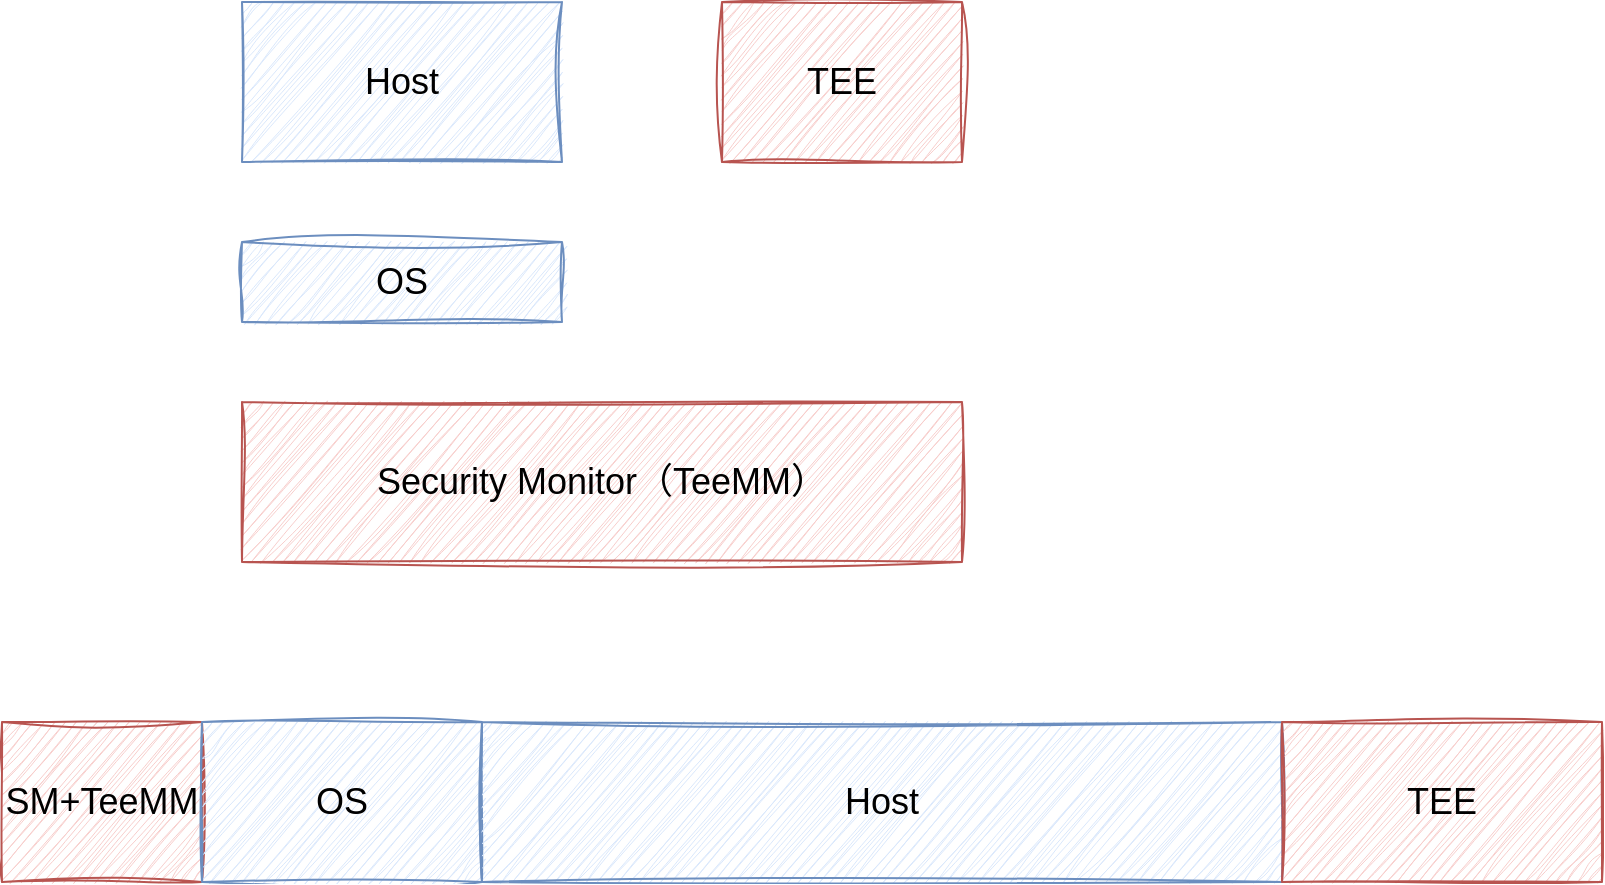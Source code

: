 <mxfile version="22.1.7" type="github">
  <diagram name="第 1 页" id="-8YBCV_SC0wENq2bXPpb">
    <mxGraphModel dx="744" dy="1101" grid="1" gridSize="10" guides="1" tooltips="1" connect="1" arrows="1" fold="1" page="1" pageScale="1" pageWidth="827" pageHeight="1169" math="0" shadow="0">
      <root>
        <mxCell id="0" />
        <mxCell id="1" parent="0" />
        <mxCell id="kdM77jN5lU5lNKhL9FUl-1" value="&lt;font style=&quot;font-size: 18px;&quot;&gt;Host&lt;/font&gt;" style="rounded=0;whiteSpace=wrap;html=1;sketch=1;curveFitting=1;jiggle=2;fillColor=#dae8fc;strokeColor=#6c8ebf;" vertex="1" parent="1">
          <mxGeometry x="120" y="320" width="160" height="80" as="geometry" />
        </mxCell>
        <mxCell id="kdM77jN5lU5lNKhL9FUl-2" value="&lt;font style=&quot;font-size: 18px;&quot;&gt;TEE&lt;/font&gt;" style="rounded=0;whiteSpace=wrap;html=1;sketch=1;curveFitting=1;jiggle=2;fillColor=#f8cecc;strokeColor=#b85450;" vertex="1" parent="1">
          <mxGeometry x="360" y="320" width="120" height="80" as="geometry" />
        </mxCell>
        <mxCell id="kdM77jN5lU5lNKhL9FUl-3" value="&lt;font style=&quot;font-size: 18px;&quot;&gt;OS&lt;/font&gt;" style="rounded=0;whiteSpace=wrap;html=1;sketch=1;curveFitting=1;jiggle=2;fillColor=#dae8fc;strokeColor=#6c8ebf;" vertex="1" parent="1">
          <mxGeometry x="120" y="440" width="160" height="40" as="geometry" />
        </mxCell>
        <mxCell id="kdM77jN5lU5lNKhL9FUl-4" value="&lt;font style=&quot;font-size: 18px;&quot;&gt;Security Monitor（TeeMM）&lt;/font&gt;" style="rounded=0;whiteSpace=wrap;html=1;sketch=1;curveFitting=1;jiggle=2;fillColor=#f8cecc;strokeColor=#b85450;" vertex="1" parent="1">
          <mxGeometry x="120" y="520" width="360" height="80" as="geometry" />
        </mxCell>
        <mxCell id="kdM77jN5lU5lNKhL9FUl-5" value="&lt;font style=&quot;font-size: 18px;&quot;&gt;SM+TeeMM&lt;/font&gt;" style="rounded=0;whiteSpace=wrap;html=1;sketch=1;curveFitting=1;jiggle=2;fillColor=#f8cecc;strokeColor=#b85450;" vertex="1" parent="1">
          <mxGeometry y="680" width="100" height="80" as="geometry" />
        </mxCell>
        <mxCell id="kdM77jN5lU5lNKhL9FUl-6" value="&lt;font style=&quot;font-size: 18px;&quot;&gt;OS&lt;/font&gt;" style="rounded=0;whiteSpace=wrap;html=1;sketch=1;curveFitting=1;jiggle=2;fillColor=#dae8fc;strokeColor=#6c8ebf;" vertex="1" parent="1">
          <mxGeometry x="100" y="680" width="140" height="80" as="geometry" />
        </mxCell>
        <mxCell id="kdM77jN5lU5lNKhL9FUl-7" value="&lt;font style=&quot;font-size: 18px;&quot;&gt;Host&lt;/font&gt;" style="rounded=0;whiteSpace=wrap;html=1;sketch=1;curveFitting=1;jiggle=2;fillColor=#dae8fc;strokeColor=#6c8ebf;" vertex="1" parent="1">
          <mxGeometry x="240" y="680" width="400" height="80" as="geometry" />
        </mxCell>
        <mxCell id="kdM77jN5lU5lNKhL9FUl-8" value="&lt;font style=&quot;font-size: 18px;&quot;&gt;TEE&lt;/font&gt;" style="rounded=0;whiteSpace=wrap;html=1;sketch=1;curveFitting=1;jiggle=2;fillColor=#f8cecc;strokeColor=#b85450;" vertex="1" parent="1">
          <mxGeometry x="640" y="680" width="160" height="80" as="geometry" />
        </mxCell>
      </root>
    </mxGraphModel>
  </diagram>
</mxfile>
